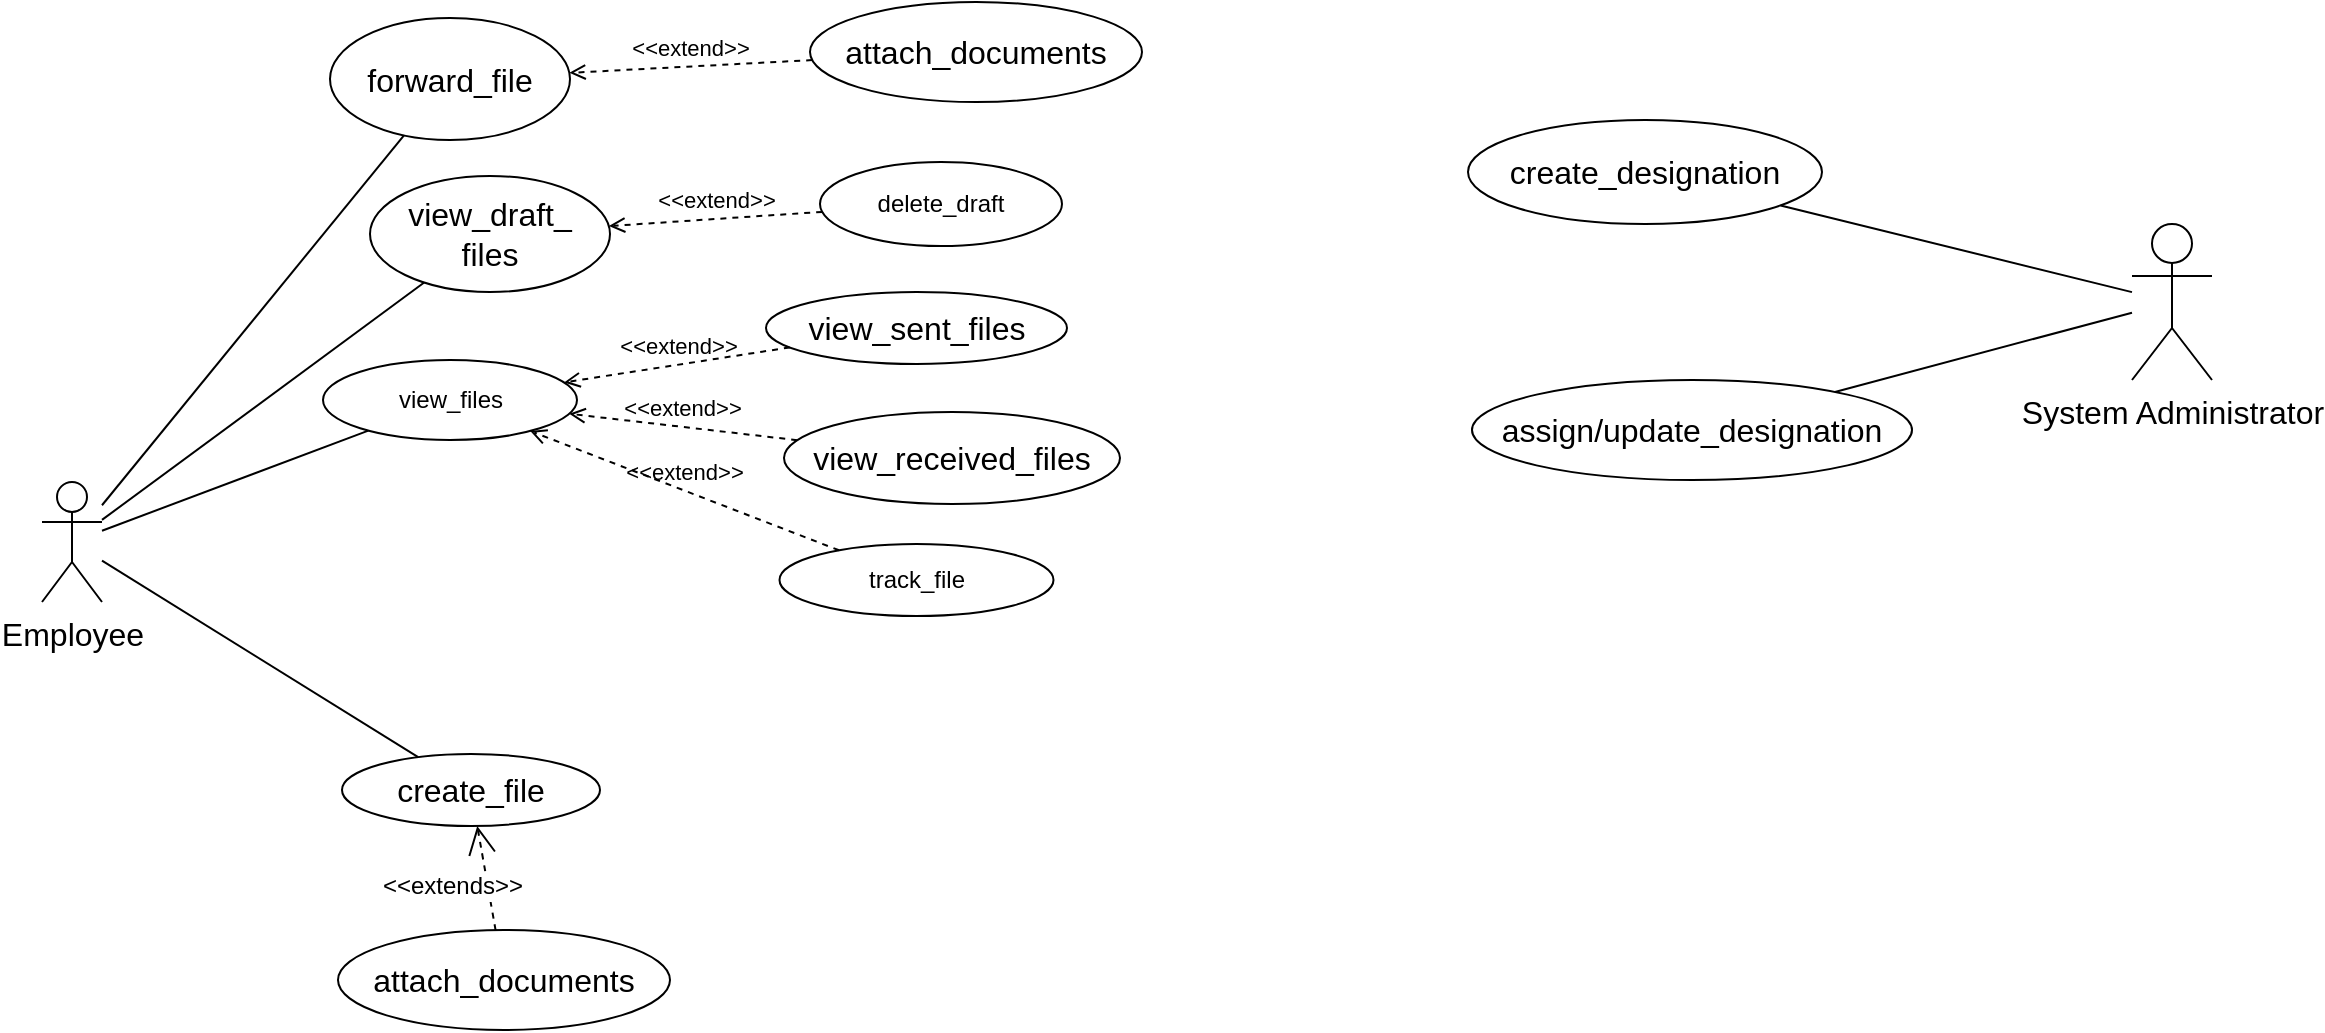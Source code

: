 <mxfile version="22.0.8" type="device">
  <diagram name="Page-1" id="Ue8f9LlnbdhEEOHbtgs6">
    <mxGraphModel dx="1690" dy="942" grid="0" gridSize="10" guides="1" tooltips="1" connect="1" arrows="1" fold="1" page="0" pageScale="1" pageWidth="850" pageHeight="1100" math="0" shadow="0">
      <root>
        <mxCell id="0" />
        <mxCell id="1" parent="0" />
        <mxCell id="B_ZnOUw9b-olAKbWsRoH-1" value="Employee" style="shape=umlActor;verticalLabelPosition=bottom;verticalAlign=top;html=1;outlineConnect=0;fontSize=16;" parent="1" vertex="1">
          <mxGeometry x="-277" y="137" width="30" height="60" as="geometry" />
        </mxCell>
        <mxCell id="B_ZnOUw9b-olAKbWsRoH-5" value="view_draft_&lt;br&gt;files" style="ellipse;whiteSpace=wrap;html=1;fontSize=16;" parent="1" vertex="1">
          <mxGeometry x="-113" y="-16" width="120" height="58" as="geometry" />
        </mxCell>
        <mxCell id="B_ZnOUw9b-olAKbWsRoH-6" value="forward_file" style="ellipse;whiteSpace=wrap;html=1;fontSize=16;" parent="1" vertex="1">
          <mxGeometry x="-133" y="-95" width="120" height="61" as="geometry" />
        </mxCell>
        <mxCell id="B_ZnOUw9b-olAKbWsRoH-7" value="create_file" style="ellipse;whiteSpace=wrap;html=1;fontSize=16;" parent="1" vertex="1">
          <mxGeometry x="-127" y="273" width="129" height="36" as="geometry" />
        </mxCell>
        <mxCell id="B_ZnOUw9b-olAKbWsRoH-8" value="attach_documents" style="ellipse;whiteSpace=wrap;html=1;fontSize=16;" parent="1" vertex="1">
          <mxGeometry x="-129" y="361" width="166" height="50" as="geometry" />
        </mxCell>
        <mxCell id="B_ZnOUw9b-olAKbWsRoH-9" value="" style="endArrow=none;html=1;rounded=0;fontSize=12;startSize=8;endSize=8;curved=1;" parent="1" source="B_ZnOUw9b-olAKbWsRoH-1" target="B_ZnOUw9b-olAKbWsRoH-5" edge="1">
          <mxGeometry width="50" height="50" relative="1" as="geometry">
            <mxPoint x="-226" y="167" as="sourcePoint" />
            <mxPoint x="-136" y="77" as="targetPoint" />
          </mxGeometry>
        </mxCell>
        <mxCell id="B_ZnOUw9b-olAKbWsRoH-10" value="" style="endArrow=none;html=1;rounded=0;fontSize=12;startSize=8;endSize=8;curved=1;" parent="1" source="B_ZnOUw9b-olAKbWsRoH-1" target="B_ZnOUw9b-olAKbWsRoH-7" edge="1">
          <mxGeometry width="50" height="50" relative="1" as="geometry">
            <mxPoint x="-227" y="190" as="sourcePoint" />
            <mxPoint x="-129" y="265" as="targetPoint" />
          </mxGeometry>
        </mxCell>
        <mxCell id="B_ZnOUw9b-olAKbWsRoH-11" value="" style="endArrow=none;html=1;rounded=0;fontSize=12;startSize=8;endSize=8;curved=1;" parent="1" source="B_ZnOUw9b-olAKbWsRoH-1" target="B_ZnOUw9b-olAKbWsRoH-6" edge="1">
          <mxGeometry width="50" height="50" relative="1" as="geometry">
            <mxPoint x="-237" y="159" as="sourcePoint" />
            <mxPoint x="-139" y="-43" as="targetPoint" />
          </mxGeometry>
        </mxCell>
        <mxCell id="B_ZnOUw9b-olAKbWsRoH-13" value="view_received_files" style="ellipse;whiteSpace=wrap;html=1;fontSize=16;" parent="1" vertex="1">
          <mxGeometry x="94" y="102" width="168" height="46" as="geometry" />
        </mxCell>
        <mxCell id="B_ZnOUw9b-olAKbWsRoH-14" value="view_sent_files" style="ellipse;whiteSpace=wrap;html=1;fontSize=16;" parent="1" vertex="1">
          <mxGeometry x="85" y="42" width="150.5" height="36" as="geometry" />
        </mxCell>
        <mxCell id="B_ZnOUw9b-olAKbWsRoH-19" value="assign/update_designation" style="ellipse;whiteSpace=wrap;html=1;fontSize=16;direction=west;" parent="1" vertex="1">
          <mxGeometry x="438" y="86" width="220" height="50" as="geometry" />
        </mxCell>
        <mxCell id="B_ZnOUw9b-olAKbWsRoH-23" value="create_designation" style="ellipse;whiteSpace=wrap;html=1;fontSize=16;" parent="1" vertex="1">
          <mxGeometry x="436" y="-44" width="177" height="52" as="geometry" />
        </mxCell>
        <mxCell id="B_ZnOUw9b-olAKbWsRoH-25" value="System Administrator" style="shape=umlActor;verticalLabelPosition=bottom;verticalAlign=top;html=1;outlineConnect=0;fontSize=16;" parent="1" vertex="1">
          <mxGeometry x="768" y="8" width="40" height="78" as="geometry" />
        </mxCell>
        <mxCell id="B_ZnOUw9b-olAKbWsRoH-40" value="&amp;lt;&amp;lt;extends&amp;gt;&amp;gt;" style="endArrow=open;endSize=12;dashed=1;html=1;rounded=0;fontSize=12;curved=1;" parent="1" source="B_ZnOUw9b-olAKbWsRoH-8" target="B_ZnOUw9b-olAKbWsRoH-7" edge="1">
          <mxGeometry x="-0.025" y="18" width="160" relative="1" as="geometry">
            <mxPoint x="-67" y="341" as="sourcePoint" />
            <mxPoint x="-65" y="390" as="targetPoint" />
            <mxPoint as="offset" />
          </mxGeometry>
        </mxCell>
        <mxCell id="WzKuI4dKCYhzlwDjwN51-1" value="" style="endArrow=none;html=1;rounded=0;" parent="1" source="B_ZnOUw9b-olAKbWsRoH-23" target="B_ZnOUw9b-olAKbWsRoH-25" edge="1">
          <mxGeometry width="50" height="50" relative="1" as="geometry">
            <mxPoint x="307" y="342" as="sourcePoint" />
            <mxPoint x="357" y="292" as="targetPoint" />
          </mxGeometry>
        </mxCell>
        <mxCell id="WzKuI4dKCYhzlwDjwN51-2" value="" style="endArrow=none;html=1;rounded=0;" parent="1" source="B_ZnOUw9b-olAKbWsRoH-19" target="B_ZnOUw9b-olAKbWsRoH-25" edge="1">
          <mxGeometry width="50" height="50" relative="1" as="geometry">
            <mxPoint x="307" y="342" as="sourcePoint" />
            <mxPoint x="357" y="292" as="targetPoint" />
          </mxGeometry>
        </mxCell>
        <mxCell id="WzKuI4dKCYhzlwDjwN51-3" value="" style="endArrow=none;html=1;rounded=0;" parent="1" source="B_ZnOUw9b-olAKbWsRoH-1" target="WzKuI4dKCYhzlwDjwN51-7" edge="1">
          <mxGeometry width="50" height="50" relative="1" as="geometry">
            <mxPoint x="188" y="168" as="sourcePoint" />
            <mxPoint x="238" y="118" as="targetPoint" />
          </mxGeometry>
        </mxCell>
        <mxCell id="WzKuI4dKCYhzlwDjwN51-4" value="delete_draft&lt;br&gt;" style="ellipse;whiteSpace=wrap;html=1;" parent="1" vertex="1">
          <mxGeometry x="112" y="-23" width="121" height="42" as="geometry" />
        </mxCell>
        <mxCell id="WzKuI4dKCYhzlwDjwN51-5" value="&amp;lt;&amp;lt;extend&amp;gt;&amp;gt;" style="html=1;verticalAlign=bottom;labelBackgroundColor=none;endArrow=open;endFill=0;dashed=1;rounded=0;" parent="1" source="WzKuI4dKCYhzlwDjwN51-4" target="B_ZnOUw9b-olAKbWsRoH-5" edge="1">
          <mxGeometry width="160" relative="1" as="geometry">
            <mxPoint x="133" y="153" as="sourcePoint" />
            <mxPoint x="293" y="153" as="targetPoint" />
          </mxGeometry>
        </mxCell>
        <mxCell id="WzKuI4dKCYhzlwDjwN51-7" value="view_files" style="ellipse;whiteSpace=wrap;html=1;" parent="1" vertex="1">
          <mxGeometry x="-136.5" y="76" width="127" height="40" as="geometry" />
        </mxCell>
        <mxCell id="WzKuI4dKCYhzlwDjwN51-10" value="attach_documents" style="ellipse;whiteSpace=wrap;html=1;fontSize=16;" parent="1" vertex="1">
          <mxGeometry x="107" y="-103" width="166" height="50" as="geometry" />
        </mxCell>
        <mxCell id="WzKuI4dKCYhzlwDjwN51-11" value="&amp;lt;&amp;lt;extend&amp;gt;&amp;gt;" style="html=1;verticalAlign=bottom;labelBackgroundColor=none;endArrow=open;endFill=0;dashed=1;rounded=0;" parent="1" source="WzKuI4dKCYhzlwDjwN51-10" target="B_ZnOUw9b-olAKbWsRoH-6" edge="1">
          <mxGeometry width="160" relative="1" as="geometry">
            <mxPoint x="133" y="52" as="sourcePoint" />
            <mxPoint x="293" y="52" as="targetPoint" />
          </mxGeometry>
        </mxCell>
        <mxCell id="WzKuI4dKCYhzlwDjwN51-12" value="track_file" style="ellipse;whiteSpace=wrap;html=1;" parent="1" vertex="1">
          <mxGeometry x="91.75" y="168" width="137" height="36" as="geometry" />
        </mxCell>
        <mxCell id="WzKuI4dKCYhzlwDjwN51-13" value="&amp;lt;&amp;lt;extend&amp;gt;&amp;gt;" style="html=1;verticalAlign=bottom;labelBackgroundColor=none;endArrow=open;endFill=0;dashed=1;rounded=0;" parent="1" source="B_ZnOUw9b-olAKbWsRoH-14" target="WzKuI4dKCYhzlwDjwN51-7" edge="1">
          <mxGeometry width="160" relative="1" as="geometry">
            <mxPoint x="133" y="52" as="sourcePoint" />
            <mxPoint x="293" y="52" as="targetPoint" />
          </mxGeometry>
        </mxCell>
        <mxCell id="WzKuI4dKCYhzlwDjwN51-15" value="&amp;lt;&amp;lt;extend&amp;gt;&amp;gt;" style="html=1;verticalAlign=bottom;labelBackgroundColor=none;endArrow=open;endFill=0;dashed=1;rounded=0;" parent="1" source="B_ZnOUw9b-olAKbWsRoH-13" target="WzKuI4dKCYhzlwDjwN51-7" edge="1">
          <mxGeometry width="160" relative="1" as="geometry">
            <mxPoint x="133" y="52" as="sourcePoint" />
            <mxPoint x="293" y="52" as="targetPoint" />
          </mxGeometry>
        </mxCell>
        <mxCell id="WzKuI4dKCYhzlwDjwN51-16" value="&amp;lt;&amp;lt;extend&amp;gt;&amp;gt;" style="html=1;verticalAlign=bottom;labelBackgroundColor=none;endArrow=open;endFill=0;dashed=1;rounded=0;" parent="1" source="WzKuI4dKCYhzlwDjwN51-12" target="WzKuI4dKCYhzlwDjwN51-7" edge="1">
          <mxGeometry width="160" relative="1" as="geometry">
            <mxPoint x="133" y="52" as="sourcePoint" />
            <mxPoint x="293" y="52" as="targetPoint" />
          </mxGeometry>
        </mxCell>
      </root>
    </mxGraphModel>
  </diagram>
</mxfile>
